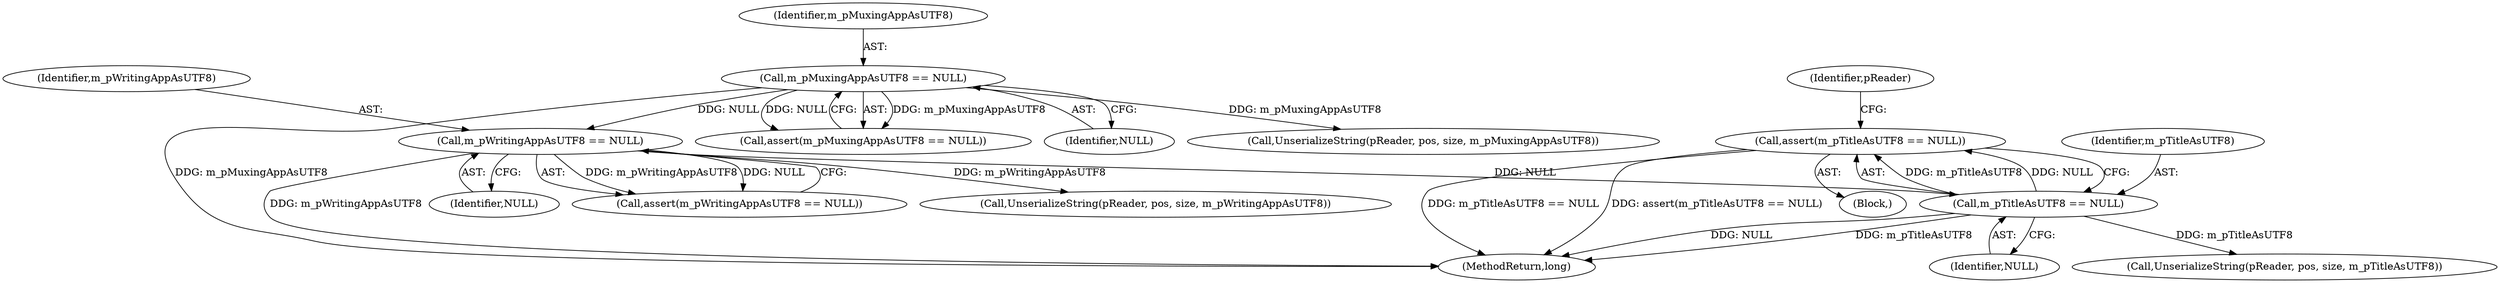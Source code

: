 digraph "0_Android_cc274e2abe8b2a6698a5c47d8aa4bb45f1f9538d_40@API" {
"1000116" [label="(Call,assert(m_pTitleAsUTF8 == NULL))"];
"1000117" [label="(Call,m_pTitleAsUTF8 == NULL)"];
"1000113" [label="(Call,m_pWritingAppAsUTF8 == NULL)"];
"1000109" [label="(Call,m_pMuxingAppAsUTF8 == NULL)"];
"1000118" [label="(Identifier,m_pTitleAsUTF8)"];
"1000252" [label="(Call,UnserializeString(pReader, pos, size, m_pTitleAsUTF8))"];
"1000121" [label="(Identifier,pReader)"];
"1000109" [label="(Call,m_pMuxingAppAsUTF8 == NULL)"];
"1000114" [label="(Identifier,m_pWritingAppAsUTF8)"];
"1000108" [label="(Call,assert(m_pMuxingAppAsUTF8 == NULL))"];
"1000117" [label="(Call,m_pTitleAsUTF8 == NULL)"];
"1000113" [label="(Call,m_pWritingAppAsUTF8 == NULL)"];
"1000111" [label="(Identifier,NULL)"];
"1000274" [label="(MethodReturn,long)"];
"1000112" [label="(Call,assert(m_pWritingAppAsUTF8 == NULL))"];
"1000234" [label="(Call,UnserializeString(pReader, pos, size, m_pWritingAppAsUTF8))"];
"1000110" [label="(Identifier,m_pMuxingAppAsUTF8)"];
"1000115" [label="(Identifier,NULL)"];
"1000119" [label="(Identifier,NULL)"];
"1000116" [label="(Call,assert(m_pTitleAsUTF8 == NULL))"];
"1000216" [label="(Call,UnserializeString(pReader, pos, size, m_pMuxingAppAsUTF8))"];
"1000107" [label="(Block,)"];
"1000116" -> "1000107"  [label="AST: "];
"1000116" -> "1000117"  [label="CFG: "];
"1000117" -> "1000116"  [label="AST: "];
"1000121" -> "1000116"  [label="CFG: "];
"1000116" -> "1000274"  [label="DDG: m_pTitleAsUTF8 == NULL"];
"1000116" -> "1000274"  [label="DDG: assert(m_pTitleAsUTF8 == NULL)"];
"1000117" -> "1000116"  [label="DDG: m_pTitleAsUTF8"];
"1000117" -> "1000116"  [label="DDG: NULL"];
"1000117" -> "1000119"  [label="CFG: "];
"1000118" -> "1000117"  [label="AST: "];
"1000119" -> "1000117"  [label="AST: "];
"1000117" -> "1000274"  [label="DDG: m_pTitleAsUTF8"];
"1000117" -> "1000274"  [label="DDG: NULL"];
"1000113" -> "1000117"  [label="DDG: NULL"];
"1000117" -> "1000252"  [label="DDG: m_pTitleAsUTF8"];
"1000113" -> "1000112"  [label="AST: "];
"1000113" -> "1000115"  [label="CFG: "];
"1000114" -> "1000113"  [label="AST: "];
"1000115" -> "1000113"  [label="AST: "];
"1000112" -> "1000113"  [label="CFG: "];
"1000113" -> "1000274"  [label="DDG: m_pWritingAppAsUTF8"];
"1000113" -> "1000112"  [label="DDG: m_pWritingAppAsUTF8"];
"1000113" -> "1000112"  [label="DDG: NULL"];
"1000109" -> "1000113"  [label="DDG: NULL"];
"1000113" -> "1000234"  [label="DDG: m_pWritingAppAsUTF8"];
"1000109" -> "1000108"  [label="AST: "];
"1000109" -> "1000111"  [label="CFG: "];
"1000110" -> "1000109"  [label="AST: "];
"1000111" -> "1000109"  [label="AST: "];
"1000108" -> "1000109"  [label="CFG: "];
"1000109" -> "1000274"  [label="DDG: m_pMuxingAppAsUTF8"];
"1000109" -> "1000108"  [label="DDG: m_pMuxingAppAsUTF8"];
"1000109" -> "1000108"  [label="DDG: NULL"];
"1000109" -> "1000216"  [label="DDG: m_pMuxingAppAsUTF8"];
}
